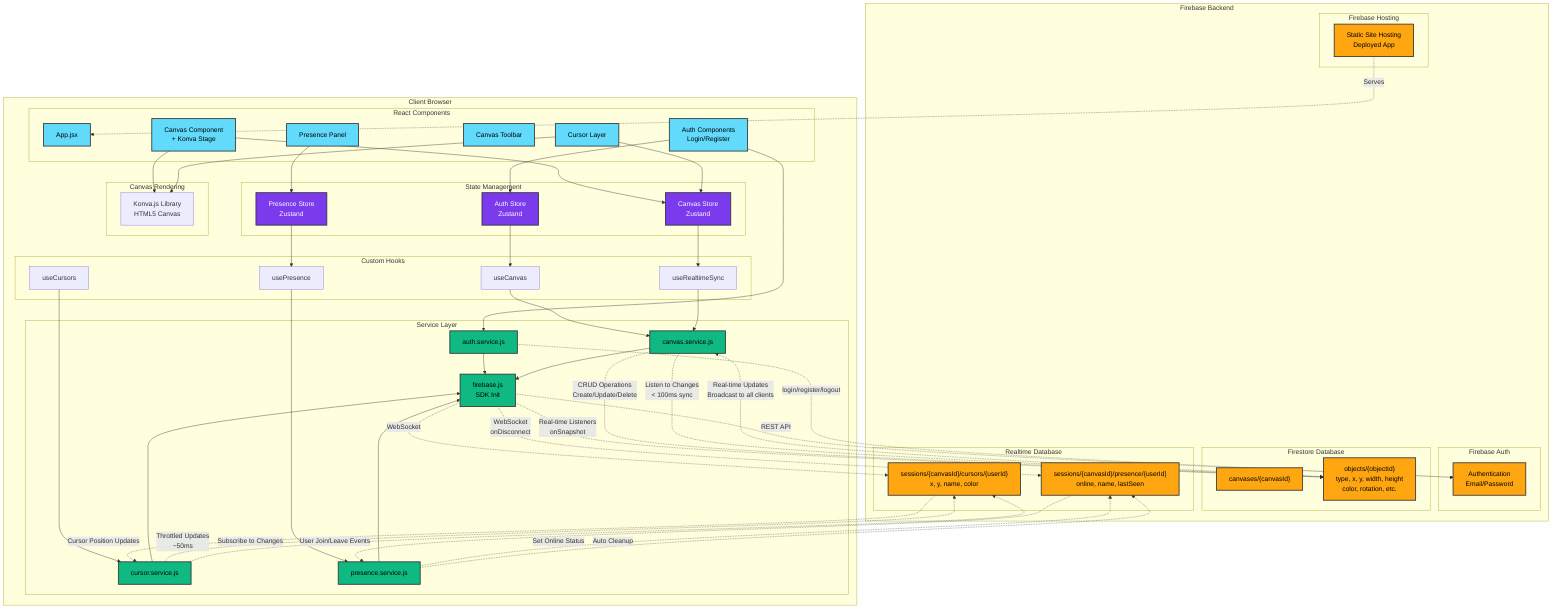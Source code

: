 graph TB
    subgraph "Client Browser"
        subgraph "React Components"
            App[App.jsx]
            Auth[Auth Components<br/>Login/Register]
            Canvas[Canvas Component<br/>+ Konva Stage]
            Toolbar[Canvas Toolbar]
            CursorLayer[Cursor Layer]
            PresencePanel[Presence Panel]
        end
        
        subgraph "State Management"
            AuthStore[Auth Store<br/>Zustand]
            CanvasStore[Canvas Store<br/>Zustand]
            PresenceStore[Presence Store<br/>Zustand]
        end
        
        subgraph "Custom Hooks"
            useCanvas[useCanvas]
            useRealtimeSync[useRealtimeSync]
            useCursors[useCursors]
            usePresence[usePresence]
        end
        
        subgraph "Service Layer"
            AuthService[auth.service.js]
            CanvasService[canvas.service.js]
            CursorService[cursor.service.js]
            PresenceService[presence.service.js]
            FirebaseInit[firebase.js<br/>SDK Init]
        end
        
        subgraph "Canvas Rendering"
            Konva[Konva.js Library<br/>HTML5 Canvas]
        end
    end
    
    subgraph "Firebase Backend"
        subgraph "Firebase Auth"
            FBAuth[Authentication<br/>Email/Password]
        end
        
        subgraph "Firestore Database"
            CanvasCollection["canvases/{canvasId}"]
            ObjectsCollection["objects/{objectId}<br/>type, x, y, width, height<br/>color, rotation, etc."]
        end
        
        subgraph "Realtime Database"
            CursorsNode["sessions/{canvasId}/cursors/{userId}<br/>x, y, name, color"]
            PresenceNode["sessions/{canvasId}/presence/{userId}<br/>online, name, lastSeen"]
        end
        
        subgraph "Firebase Hosting"
            Hosting[Static Site Hosting<br/>Deployed App]
        end
    end
    
    %% Component to Store connections
    Auth --> AuthStore
    Canvas --> CanvasStore
    PresencePanel --> PresenceStore
    CursorLayer --> CanvasStore
    
    %% Store to Hook connections
    AuthStore --> useCanvas
    CanvasStore --> useRealtimeSync
    PresenceStore --> usePresence
    
    %% Hook to Service connections
    useCanvas --> CanvasService
    useRealtimeSync --> CanvasService
    useCursors --> CursorService
    usePresence --> PresenceService
    Auth --> AuthService
    
    %% Service to Firebase Init
    AuthService --> FirebaseInit
    CanvasService --> FirebaseInit
    CursorService --> FirebaseInit
    PresenceService --> FirebaseInit
    
    %% Canvas rendering
    Canvas --> Konva
    CursorLayer --> Konva
    
    %% Firebase connections
    FirebaseInit -.->|REST API| FBAuth
    FirebaseInit -.->|Real-time Listeners<br/>onSnapshot| ObjectsCollection
    FirebaseInit -.->|WebSocket| CursorsNode
    FirebaseInit -.->|WebSocket<br/>onDisconnect| PresenceNode
    
    %% Data flow labels
    AuthService -.->|login/register/logout| FBAuth
    CanvasService -.->|CRUD Operations<br/>Create/Update/Delete| ObjectsCollection
    CanvasService -.->|Listen to Changes<br/>< 100ms sync| ObjectsCollection
    CursorService -.->|Throttled Updates<br/>~50ms| CursorsNode
    CursorService -.->|Subscribe to Changes| CursorsNode
    PresenceService -.->|Set Online Status| PresenceNode
    PresenceService -.->|Auto Cleanup| PresenceNode
    
    %% Firestore to Canvas sync
    ObjectsCollection -.->|Real-time Updates<br/>Broadcast to all clients| CanvasService
    CursorsNode -.->|Cursor Position Updates| CursorService
    PresenceNode -.->|User Join/Leave Events| PresenceService
    
    %% App deployment
    Hosting -.->|Serves| App
    
    %% Styling
    classDef firebase fill:#FFA611,stroke:#333,stroke-width:2px,color:#000
    classDef client fill:#61DAFB,stroke:#333,stroke-width:2px,color:#000
    classDef store fill:#7C3AED,stroke:#333,stroke-width:2px,color:#fff
    classDef service fill:#10B981,stroke:#333,stroke-width:2px,color:#000
    
    class FBAuth,CanvasCollection,ObjectsCollection,CursorsNode,PresenceNode,Hosting firebase
    class App,Auth,Canvas,Toolbar,CursorLayer,PresencePanel client
    class AuthStore,CanvasStore,PresenceStore store
    class AuthService,CanvasService,CursorService,PresenceService,FirebaseInit service